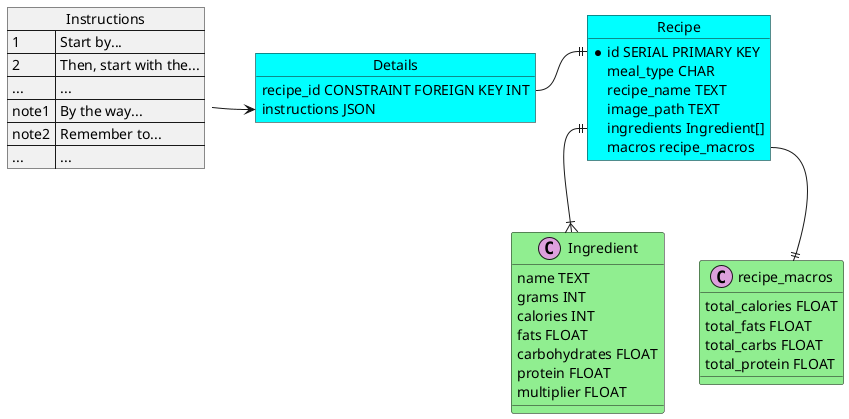@startuml
'DB Diagram
skinparam class{
    BackgroundColor LightGreen
}

skinparam object{
    BackgroundColor Cyan
}

skinparam json{
    BackgroundColor Orange
}

object Recipe {
    * id SERIAL PRIMARY KEY
    meal_type CHAR
    recipe_name TEXT
    image_path TEXT
    ingredients Ingredient[]
    macros recipe_macros
}

class Ingredient <<(C,plum)>>{
    name TEXT
    grams INT
    calories INT
    fats FLOAT
    carbohydrates FLOAT
    protein FLOAT
    multiplier FLOAT
}

class recipe_macros <<(C,plum)>>{
    total_calories FLOAT
    total_fats FLOAT
    total_carbs FLOAT
    total_protein FLOAT
}

Recipe::ingredient ||--|{ Ingredient
Recipe::macros --|| recipe_macros

object Details{
    recipe_id CONSTRAINT FOREIGN KEY INT
    instructions JSON
}

json Instructions{
    "1":"Start by...",
    "2":"Then, start with the...",
    "...":"...",
    "note1":"By the way...",
    "note2":"Remember to...",
    "...":"..."
}

Details::recipe_id -|| Recipe::id
Instructions -> Details::instructions

@enduml

@startuml

if (counter) equals (7) then
:Print the weekly macros;
else
:;

@enduml



@startuml
skinparameters
@enduml

'PlanMeals
@startuml
class DailyMeal{
    List<Recipes>
    TotalDailyMacros
}

class WeeklyMeals{
    List<DailyMeal> [7]
    TotalWeeklyMacros
}

DailyMeal --> WeeklyMeals
@enduml